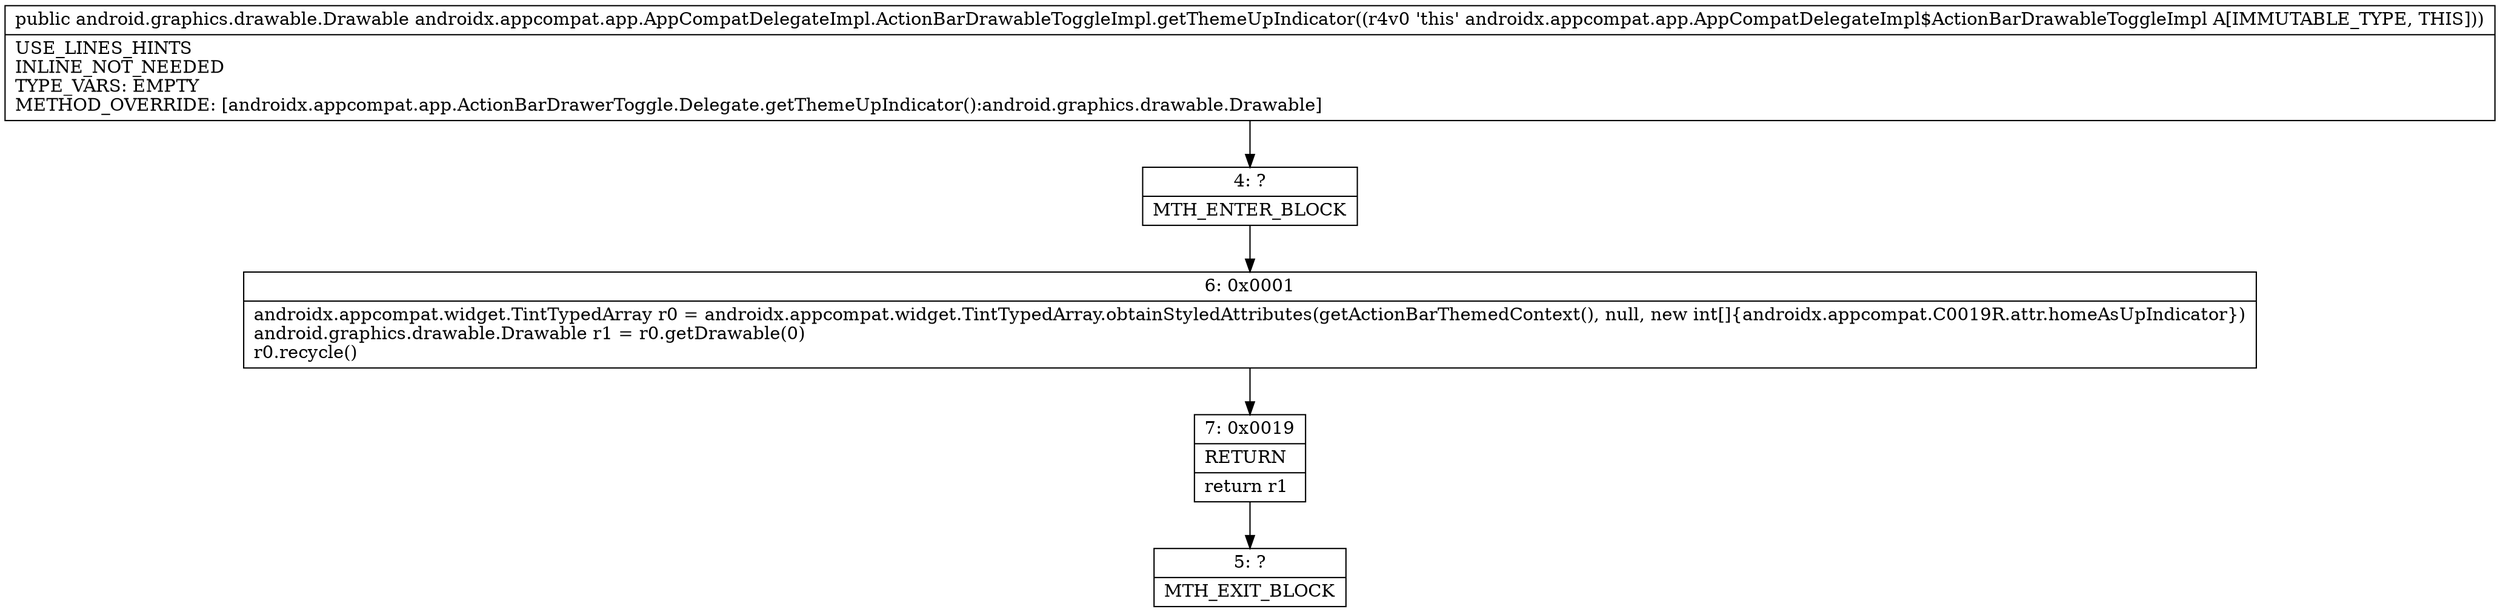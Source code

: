 digraph "CFG forandroidx.appcompat.app.AppCompatDelegateImpl.ActionBarDrawableToggleImpl.getThemeUpIndicator()Landroid\/graphics\/drawable\/Drawable;" {
Node_4 [shape=record,label="{4\:\ ?|MTH_ENTER_BLOCK\l}"];
Node_6 [shape=record,label="{6\:\ 0x0001|androidx.appcompat.widget.TintTypedArray r0 = androidx.appcompat.widget.TintTypedArray.obtainStyledAttributes(getActionBarThemedContext(), null, new int[]\{androidx.appcompat.C0019R.attr.homeAsUpIndicator\})\landroid.graphics.drawable.Drawable r1 = r0.getDrawable(0)\lr0.recycle()\l}"];
Node_7 [shape=record,label="{7\:\ 0x0019|RETURN\l|return r1\l}"];
Node_5 [shape=record,label="{5\:\ ?|MTH_EXIT_BLOCK\l}"];
MethodNode[shape=record,label="{public android.graphics.drawable.Drawable androidx.appcompat.app.AppCompatDelegateImpl.ActionBarDrawableToggleImpl.getThemeUpIndicator((r4v0 'this' androidx.appcompat.app.AppCompatDelegateImpl$ActionBarDrawableToggleImpl A[IMMUTABLE_TYPE, THIS]))  | USE_LINES_HINTS\lINLINE_NOT_NEEDED\lTYPE_VARS: EMPTY\lMETHOD_OVERRIDE: [androidx.appcompat.app.ActionBarDrawerToggle.Delegate.getThemeUpIndicator():android.graphics.drawable.Drawable]\l}"];
MethodNode -> Node_4;Node_4 -> Node_6;
Node_6 -> Node_7;
Node_7 -> Node_5;
}

